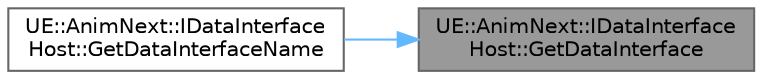 digraph "UE::AnimNext::IDataInterfaceHost::GetDataInterface"
{
 // INTERACTIVE_SVG=YES
 // LATEX_PDF_SIZE
  bgcolor="transparent";
  edge [fontname=Helvetica,fontsize=10,labelfontname=Helvetica,labelfontsize=10];
  node [fontname=Helvetica,fontsize=10,shape=box,height=0.2,width=0.4];
  rankdir="RL";
  Node1 [id="Node000001",label="UE::AnimNext::IDataInterface\lHost::GetDataInterface",height=0.2,width=0.4,color="gray40", fillcolor="grey60", style="filled", fontcolor="black",tooltip=" "];
  Node1 -> Node2 [id="edge1_Node000001_Node000002",dir="back",color="steelblue1",style="solid",tooltip=" "];
  Node2 [id="Node000002",label="UE::AnimNext::IDataInterface\lHost::GetDataInterfaceName",height=0.2,width=0.4,color="grey40", fillcolor="white", style="filled",URL="$dc/d36/classUE_1_1AnimNext_1_1IDataInterfaceHost.html#a1a67d5f41450cb5b53e2da0cb666422c",tooltip=" "];
}
